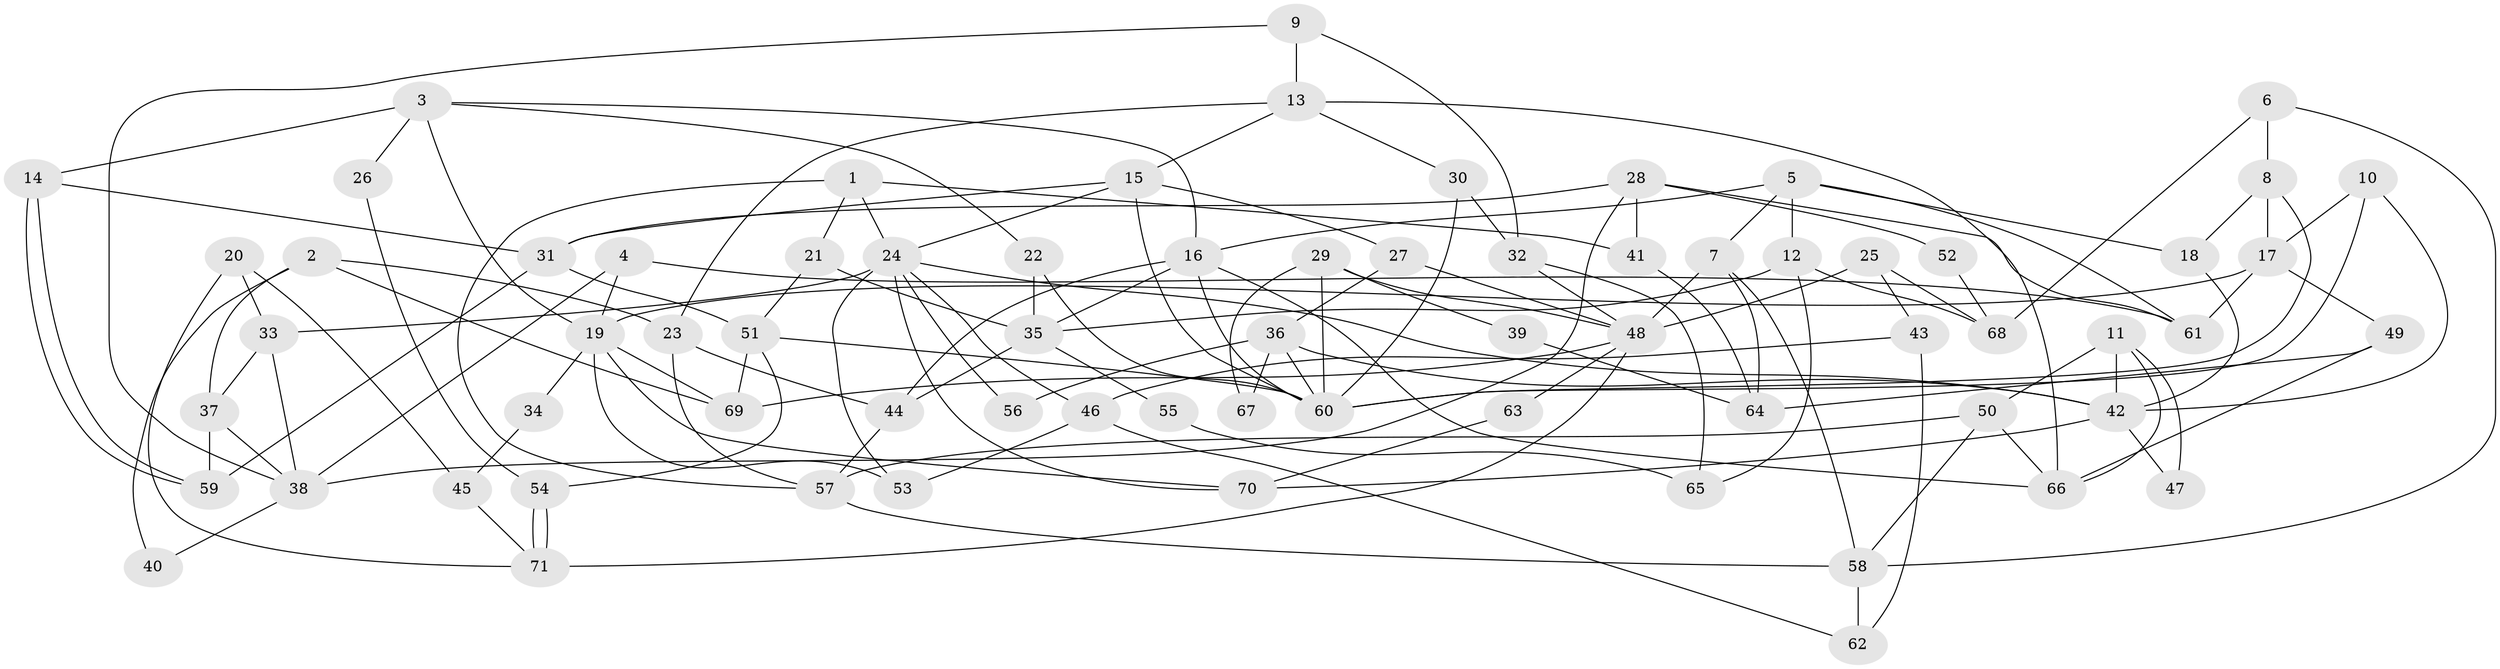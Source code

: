 // Generated by graph-tools (version 1.1) at 2025/14/03/09/25 04:14:57]
// undirected, 71 vertices, 142 edges
graph export_dot {
graph [start="1"]
  node [color=gray90,style=filled];
  1;
  2;
  3;
  4;
  5;
  6;
  7;
  8;
  9;
  10;
  11;
  12;
  13;
  14;
  15;
  16;
  17;
  18;
  19;
  20;
  21;
  22;
  23;
  24;
  25;
  26;
  27;
  28;
  29;
  30;
  31;
  32;
  33;
  34;
  35;
  36;
  37;
  38;
  39;
  40;
  41;
  42;
  43;
  44;
  45;
  46;
  47;
  48;
  49;
  50;
  51;
  52;
  53;
  54;
  55;
  56;
  57;
  58;
  59;
  60;
  61;
  62;
  63;
  64;
  65;
  66;
  67;
  68;
  69;
  70;
  71;
  1 -- 24;
  1 -- 21;
  1 -- 41;
  1 -- 57;
  2 -- 69;
  2 -- 37;
  2 -- 23;
  2 -- 40;
  3 -- 14;
  3 -- 16;
  3 -- 19;
  3 -- 22;
  3 -- 26;
  4 -- 61;
  4 -- 19;
  4 -- 38;
  5 -- 16;
  5 -- 18;
  5 -- 7;
  5 -- 12;
  5 -- 61;
  6 -- 8;
  6 -- 58;
  6 -- 68;
  7 -- 58;
  7 -- 48;
  7 -- 64;
  8 -- 60;
  8 -- 17;
  8 -- 18;
  9 -- 38;
  9 -- 13;
  9 -- 32;
  10 -- 42;
  10 -- 60;
  10 -- 17;
  11 -- 66;
  11 -- 42;
  11 -- 47;
  11 -- 50;
  12 -- 35;
  12 -- 65;
  12 -- 68;
  13 -- 15;
  13 -- 30;
  13 -- 23;
  13 -- 66;
  14 -- 31;
  14 -- 59;
  14 -- 59;
  15 -- 31;
  15 -- 60;
  15 -- 24;
  15 -- 27;
  16 -- 66;
  16 -- 44;
  16 -- 35;
  16 -- 60;
  17 -- 61;
  17 -- 19;
  17 -- 49;
  18 -- 42;
  19 -- 34;
  19 -- 53;
  19 -- 69;
  19 -- 70;
  20 -- 33;
  20 -- 71;
  20 -- 45;
  21 -- 51;
  21 -- 35;
  22 -- 35;
  22 -- 60;
  23 -- 44;
  23 -- 57;
  24 -- 53;
  24 -- 33;
  24 -- 42;
  24 -- 46;
  24 -- 56;
  24 -- 70;
  25 -- 48;
  25 -- 68;
  25 -- 43;
  26 -- 54;
  27 -- 36;
  27 -- 48;
  28 -- 41;
  28 -- 38;
  28 -- 31;
  28 -- 52;
  28 -- 61;
  29 -- 48;
  29 -- 60;
  29 -- 39;
  29 -- 67;
  30 -- 60;
  30 -- 32;
  31 -- 51;
  31 -- 59;
  32 -- 48;
  32 -- 65;
  33 -- 38;
  33 -- 37;
  34 -- 45;
  35 -- 44;
  35 -- 55;
  36 -- 60;
  36 -- 42;
  36 -- 56;
  36 -- 67;
  37 -- 59;
  37 -- 38;
  38 -- 40;
  39 -- 64;
  41 -- 64;
  42 -- 70;
  42 -- 47;
  43 -- 46;
  43 -- 62;
  44 -- 57;
  45 -- 71;
  46 -- 62;
  46 -- 53;
  48 -- 63;
  48 -- 69;
  48 -- 71;
  49 -- 66;
  49 -- 64;
  50 -- 57;
  50 -- 58;
  50 -- 66;
  51 -- 60;
  51 -- 69;
  51 -- 54;
  52 -- 68;
  54 -- 71;
  54 -- 71;
  55 -- 65;
  57 -- 58;
  58 -- 62;
  63 -- 70;
}
